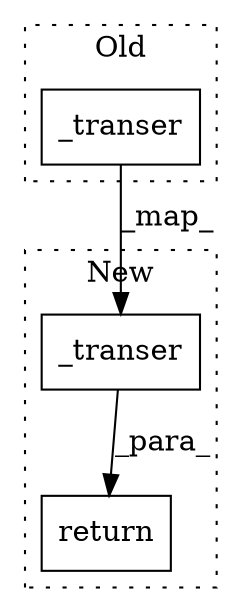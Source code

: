 digraph G {
subgraph cluster0 {
1 [label="_transer" a="32" s="3586,3616" l="9,1" shape="box"];
label = "Old";
style="dotted";
}
subgraph cluster1 {
2 [label="_transer" a="32" s="4823,4853" l="9,1" shape="box"];
3 [label="return" a="41" s="4811" l="7" shape="box"];
label = "New";
style="dotted";
}
1 -> 2 [label="_map_"];
2 -> 3 [label="_para_"];
}